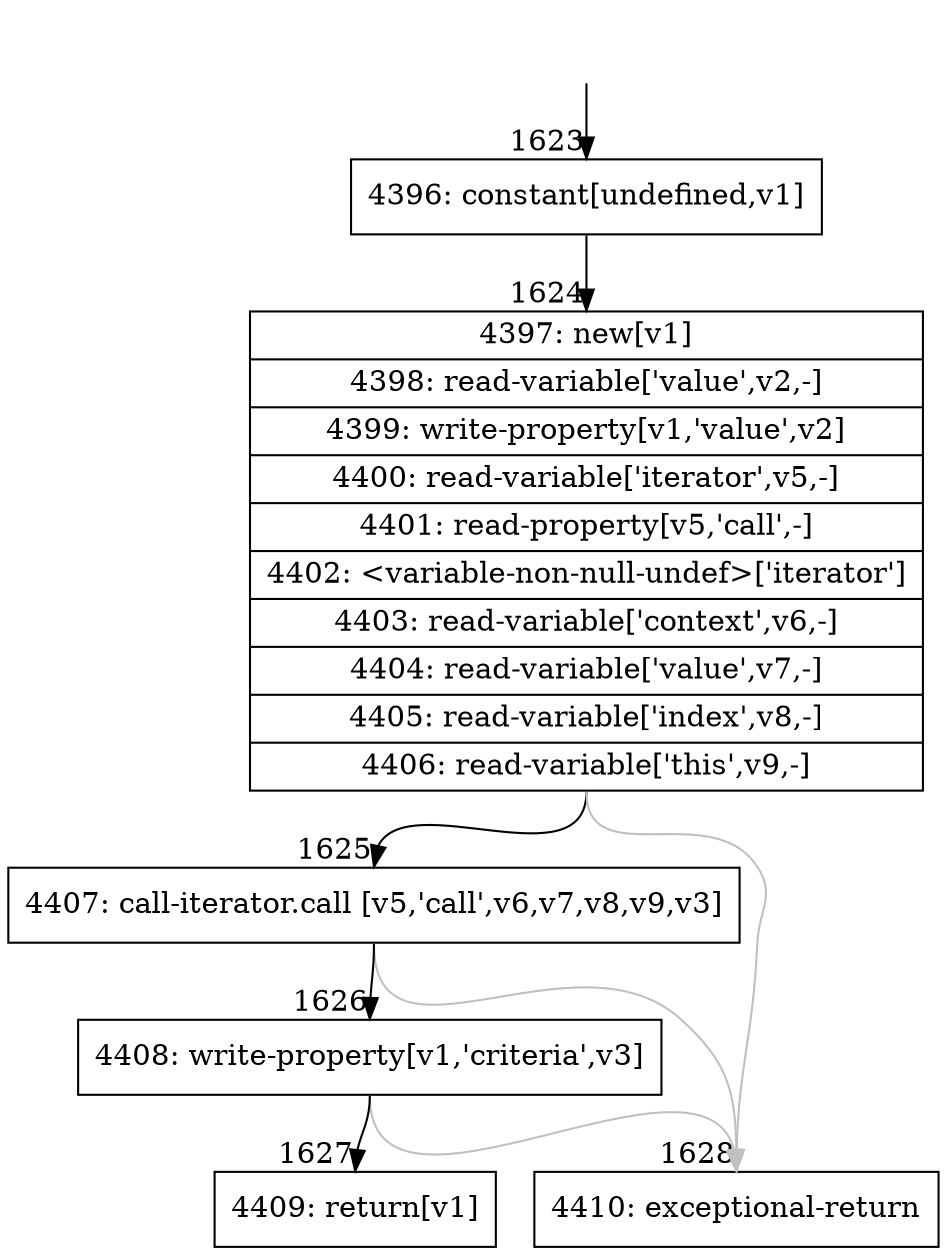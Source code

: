 digraph {
rankdir="TD"
BB_entry145[shape=none,label=""];
BB_entry145 -> BB1623 [tailport=s, headport=n, headlabel="    1623"]
BB1623 [shape=record label="{4396: constant[undefined,v1]}" ] 
BB1623 -> BB1624 [tailport=s, headport=n, headlabel="      1624"]
BB1624 [shape=record label="{4397: new[v1]|4398: read-variable['value',v2,-]|4399: write-property[v1,'value',v2]|4400: read-variable['iterator',v5,-]|4401: read-property[v5,'call',-]|4402: \<variable-non-null-undef\>['iterator']|4403: read-variable['context',v6,-]|4404: read-variable['value',v7,-]|4405: read-variable['index',v8,-]|4406: read-variable['this',v9,-]}" ] 
BB1624 -> BB1625 [tailport=s, headport=n, headlabel="      1625"]
BB1624 -> BB1628 [tailport=s, headport=n, color=gray, headlabel="      1628"]
BB1625 [shape=record label="{4407: call-iterator.call [v5,'call',v6,v7,v8,v9,v3]}" ] 
BB1625 -> BB1626 [tailport=s, headport=n, headlabel="      1626"]
BB1625 -> BB1628 [tailport=s, headport=n, color=gray]
BB1626 [shape=record label="{4408: write-property[v1,'criteria',v3]}" ] 
BB1626 -> BB1627 [tailport=s, headport=n, headlabel="      1627"]
BB1626 -> BB1628 [tailport=s, headport=n, color=gray]
BB1627 [shape=record label="{4409: return[v1]}" ] 
BB1628 [shape=record label="{4410: exceptional-return}" ] 
//#$~ 1026
}
